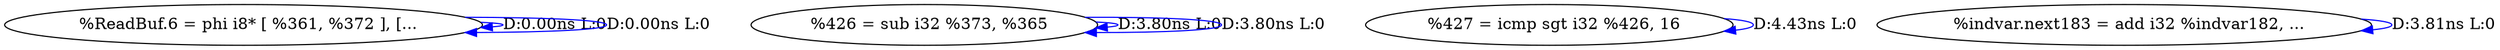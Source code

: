 digraph {
Node0x4161e90[label="  %ReadBuf.6 = phi i8* [ %361, %372 ], [..."];
Node0x4161e90 -> Node0x4161e90[label="D:0.00ns L:0",color=blue];
Node0x4161e90 -> Node0x4161e90[label="D:0.00ns L:0",color=blue];
Node0x4161fd0[label="  %426 = sub i32 %373, %365"];
Node0x4161fd0 -> Node0x4161fd0[label="D:3.80ns L:0",color=blue];
Node0x4161fd0 -> Node0x4161fd0[label="D:3.80ns L:0",color=blue];
Node0x4162110[label="  %427 = icmp sgt i32 %426, 16"];
Node0x4162110 -> Node0x4162110[label="D:4.43ns L:0",color=blue];
Node0x4162250[label="  %indvar.next183 = add i32 %indvar182, ..."];
Node0x4162250 -> Node0x4162250[label="D:3.81ns L:0",color=blue];
}
